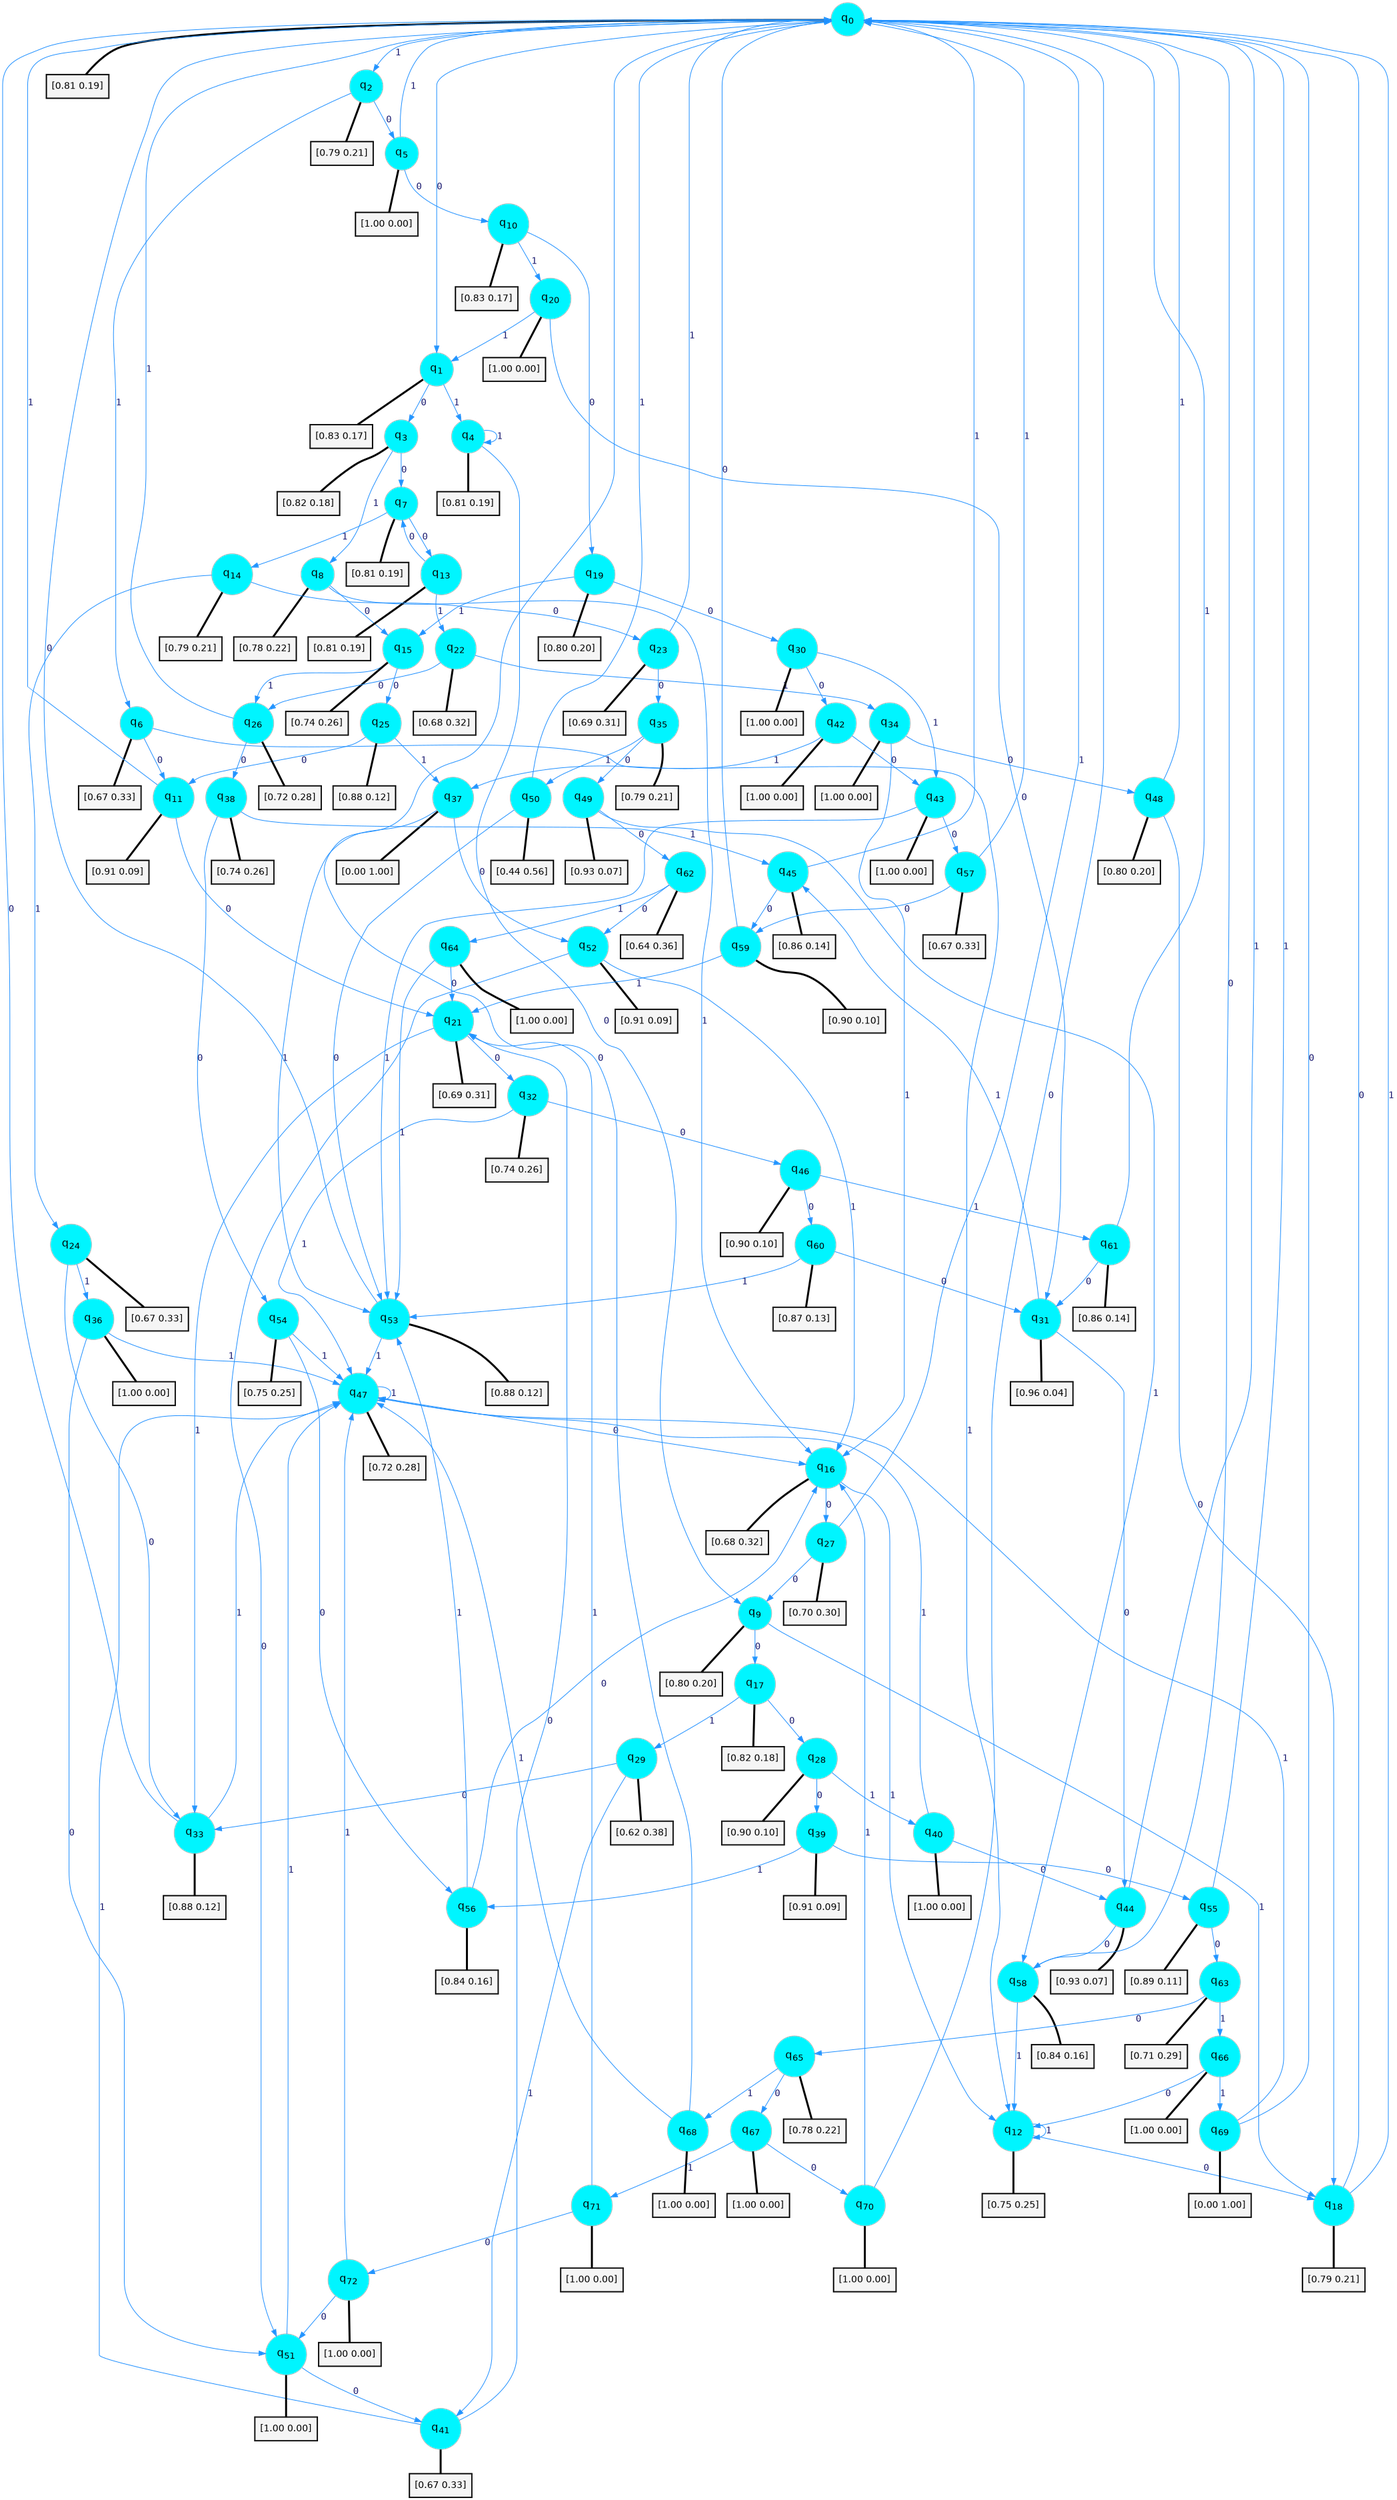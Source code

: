 digraph G {
graph [
bgcolor=transparent, dpi=300, rankdir=TD, size="40,25"];
node [
color=gray, fillcolor=turquoise1, fontcolor=black, fontname=Helvetica, fontsize=16, fontweight=bold, shape=circle, style=filled];
edge [
arrowsize=1, color=dodgerblue1, fontcolor=midnightblue, fontname=courier, fontweight=bold, penwidth=1, style=solid, weight=20];
0[label=<q<SUB>0</SUB>>];
1[label=<q<SUB>1</SUB>>];
2[label=<q<SUB>2</SUB>>];
3[label=<q<SUB>3</SUB>>];
4[label=<q<SUB>4</SUB>>];
5[label=<q<SUB>5</SUB>>];
6[label=<q<SUB>6</SUB>>];
7[label=<q<SUB>7</SUB>>];
8[label=<q<SUB>8</SUB>>];
9[label=<q<SUB>9</SUB>>];
10[label=<q<SUB>10</SUB>>];
11[label=<q<SUB>11</SUB>>];
12[label=<q<SUB>12</SUB>>];
13[label=<q<SUB>13</SUB>>];
14[label=<q<SUB>14</SUB>>];
15[label=<q<SUB>15</SUB>>];
16[label=<q<SUB>16</SUB>>];
17[label=<q<SUB>17</SUB>>];
18[label=<q<SUB>18</SUB>>];
19[label=<q<SUB>19</SUB>>];
20[label=<q<SUB>20</SUB>>];
21[label=<q<SUB>21</SUB>>];
22[label=<q<SUB>22</SUB>>];
23[label=<q<SUB>23</SUB>>];
24[label=<q<SUB>24</SUB>>];
25[label=<q<SUB>25</SUB>>];
26[label=<q<SUB>26</SUB>>];
27[label=<q<SUB>27</SUB>>];
28[label=<q<SUB>28</SUB>>];
29[label=<q<SUB>29</SUB>>];
30[label=<q<SUB>30</SUB>>];
31[label=<q<SUB>31</SUB>>];
32[label=<q<SUB>32</SUB>>];
33[label=<q<SUB>33</SUB>>];
34[label=<q<SUB>34</SUB>>];
35[label=<q<SUB>35</SUB>>];
36[label=<q<SUB>36</SUB>>];
37[label=<q<SUB>37</SUB>>];
38[label=<q<SUB>38</SUB>>];
39[label=<q<SUB>39</SUB>>];
40[label=<q<SUB>40</SUB>>];
41[label=<q<SUB>41</SUB>>];
42[label=<q<SUB>42</SUB>>];
43[label=<q<SUB>43</SUB>>];
44[label=<q<SUB>44</SUB>>];
45[label=<q<SUB>45</SUB>>];
46[label=<q<SUB>46</SUB>>];
47[label=<q<SUB>47</SUB>>];
48[label=<q<SUB>48</SUB>>];
49[label=<q<SUB>49</SUB>>];
50[label=<q<SUB>50</SUB>>];
51[label=<q<SUB>51</SUB>>];
52[label=<q<SUB>52</SUB>>];
53[label=<q<SUB>53</SUB>>];
54[label=<q<SUB>54</SUB>>];
55[label=<q<SUB>55</SUB>>];
56[label=<q<SUB>56</SUB>>];
57[label=<q<SUB>57</SUB>>];
58[label=<q<SUB>58</SUB>>];
59[label=<q<SUB>59</SUB>>];
60[label=<q<SUB>60</SUB>>];
61[label=<q<SUB>61</SUB>>];
62[label=<q<SUB>62</SUB>>];
63[label=<q<SUB>63</SUB>>];
64[label=<q<SUB>64</SUB>>];
65[label=<q<SUB>65</SUB>>];
66[label=<q<SUB>66</SUB>>];
67[label=<q<SUB>67</SUB>>];
68[label=<q<SUB>68</SUB>>];
69[label=<q<SUB>69</SUB>>];
70[label=<q<SUB>70</SUB>>];
71[label=<q<SUB>71</SUB>>];
72[label=<q<SUB>72</SUB>>];
73[label="[0.81 0.19]", shape=box,fontcolor=black, fontname=Helvetica, fontsize=14, penwidth=2, fillcolor=whitesmoke,color=black];
74[label="[0.83 0.17]", shape=box,fontcolor=black, fontname=Helvetica, fontsize=14, penwidth=2, fillcolor=whitesmoke,color=black];
75[label="[0.79 0.21]", shape=box,fontcolor=black, fontname=Helvetica, fontsize=14, penwidth=2, fillcolor=whitesmoke,color=black];
76[label="[0.82 0.18]", shape=box,fontcolor=black, fontname=Helvetica, fontsize=14, penwidth=2, fillcolor=whitesmoke,color=black];
77[label="[0.81 0.19]", shape=box,fontcolor=black, fontname=Helvetica, fontsize=14, penwidth=2, fillcolor=whitesmoke,color=black];
78[label="[1.00 0.00]", shape=box,fontcolor=black, fontname=Helvetica, fontsize=14, penwidth=2, fillcolor=whitesmoke,color=black];
79[label="[0.67 0.33]", shape=box,fontcolor=black, fontname=Helvetica, fontsize=14, penwidth=2, fillcolor=whitesmoke,color=black];
80[label="[0.81 0.19]", shape=box,fontcolor=black, fontname=Helvetica, fontsize=14, penwidth=2, fillcolor=whitesmoke,color=black];
81[label="[0.78 0.22]", shape=box,fontcolor=black, fontname=Helvetica, fontsize=14, penwidth=2, fillcolor=whitesmoke,color=black];
82[label="[0.80 0.20]", shape=box,fontcolor=black, fontname=Helvetica, fontsize=14, penwidth=2, fillcolor=whitesmoke,color=black];
83[label="[0.83 0.17]", shape=box,fontcolor=black, fontname=Helvetica, fontsize=14, penwidth=2, fillcolor=whitesmoke,color=black];
84[label="[0.91 0.09]", shape=box,fontcolor=black, fontname=Helvetica, fontsize=14, penwidth=2, fillcolor=whitesmoke,color=black];
85[label="[0.75 0.25]", shape=box,fontcolor=black, fontname=Helvetica, fontsize=14, penwidth=2, fillcolor=whitesmoke,color=black];
86[label="[0.81 0.19]", shape=box,fontcolor=black, fontname=Helvetica, fontsize=14, penwidth=2, fillcolor=whitesmoke,color=black];
87[label="[0.79 0.21]", shape=box,fontcolor=black, fontname=Helvetica, fontsize=14, penwidth=2, fillcolor=whitesmoke,color=black];
88[label="[0.74 0.26]", shape=box,fontcolor=black, fontname=Helvetica, fontsize=14, penwidth=2, fillcolor=whitesmoke,color=black];
89[label="[0.68 0.32]", shape=box,fontcolor=black, fontname=Helvetica, fontsize=14, penwidth=2, fillcolor=whitesmoke,color=black];
90[label="[0.82 0.18]", shape=box,fontcolor=black, fontname=Helvetica, fontsize=14, penwidth=2, fillcolor=whitesmoke,color=black];
91[label="[0.79 0.21]", shape=box,fontcolor=black, fontname=Helvetica, fontsize=14, penwidth=2, fillcolor=whitesmoke,color=black];
92[label="[0.80 0.20]", shape=box,fontcolor=black, fontname=Helvetica, fontsize=14, penwidth=2, fillcolor=whitesmoke,color=black];
93[label="[1.00 0.00]", shape=box,fontcolor=black, fontname=Helvetica, fontsize=14, penwidth=2, fillcolor=whitesmoke,color=black];
94[label="[0.69 0.31]", shape=box,fontcolor=black, fontname=Helvetica, fontsize=14, penwidth=2, fillcolor=whitesmoke,color=black];
95[label="[0.68 0.32]", shape=box,fontcolor=black, fontname=Helvetica, fontsize=14, penwidth=2, fillcolor=whitesmoke,color=black];
96[label="[0.69 0.31]", shape=box,fontcolor=black, fontname=Helvetica, fontsize=14, penwidth=2, fillcolor=whitesmoke,color=black];
97[label="[0.67 0.33]", shape=box,fontcolor=black, fontname=Helvetica, fontsize=14, penwidth=2, fillcolor=whitesmoke,color=black];
98[label="[0.88 0.12]", shape=box,fontcolor=black, fontname=Helvetica, fontsize=14, penwidth=2, fillcolor=whitesmoke,color=black];
99[label="[0.72 0.28]", shape=box,fontcolor=black, fontname=Helvetica, fontsize=14, penwidth=2, fillcolor=whitesmoke,color=black];
100[label="[0.70 0.30]", shape=box,fontcolor=black, fontname=Helvetica, fontsize=14, penwidth=2, fillcolor=whitesmoke,color=black];
101[label="[0.90 0.10]", shape=box,fontcolor=black, fontname=Helvetica, fontsize=14, penwidth=2, fillcolor=whitesmoke,color=black];
102[label="[0.62 0.38]", shape=box,fontcolor=black, fontname=Helvetica, fontsize=14, penwidth=2, fillcolor=whitesmoke,color=black];
103[label="[1.00 0.00]", shape=box,fontcolor=black, fontname=Helvetica, fontsize=14, penwidth=2, fillcolor=whitesmoke,color=black];
104[label="[0.96 0.04]", shape=box,fontcolor=black, fontname=Helvetica, fontsize=14, penwidth=2, fillcolor=whitesmoke,color=black];
105[label="[0.74 0.26]", shape=box,fontcolor=black, fontname=Helvetica, fontsize=14, penwidth=2, fillcolor=whitesmoke,color=black];
106[label="[0.88 0.12]", shape=box,fontcolor=black, fontname=Helvetica, fontsize=14, penwidth=2, fillcolor=whitesmoke,color=black];
107[label="[1.00 0.00]", shape=box,fontcolor=black, fontname=Helvetica, fontsize=14, penwidth=2, fillcolor=whitesmoke,color=black];
108[label="[0.79 0.21]", shape=box,fontcolor=black, fontname=Helvetica, fontsize=14, penwidth=2, fillcolor=whitesmoke,color=black];
109[label="[1.00 0.00]", shape=box,fontcolor=black, fontname=Helvetica, fontsize=14, penwidth=2, fillcolor=whitesmoke,color=black];
110[label="[0.00 1.00]", shape=box,fontcolor=black, fontname=Helvetica, fontsize=14, penwidth=2, fillcolor=whitesmoke,color=black];
111[label="[0.74 0.26]", shape=box,fontcolor=black, fontname=Helvetica, fontsize=14, penwidth=2, fillcolor=whitesmoke,color=black];
112[label="[0.91 0.09]", shape=box,fontcolor=black, fontname=Helvetica, fontsize=14, penwidth=2, fillcolor=whitesmoke,color=black];
113[label="[1.00 0.00]", shape=box,fontcolor=black, fontname=Helvetica, fontsize=14, penwidth=2, fillcolor=whitesmoke,color=black];
114[label="[0.67 0.33]", shape=box,fontcolor=black, fontname=Helvetica, fontsize=14, penwidth=2, fillcolor=whitesmoke,color=black];
115[label="[1.00 0.00]", shape=box,fontcolor=black, fontname=Helvetica, fontsize=14, penwidth=2, fillcolor=whitesmoke,color=black];
116[label="[1.00 0.00]", shape=box,fontcolor=black, fontname=Helvetica, fontsize=14, penwidth=2, fillcolor=whitesmoke,color=black];
117[label="[0.93 0.07]", shape=box,fontcolor=black, fontname=Helvetica, fontsize=14, penwidth=2, fillcolor=whitesmoke,color=black];
118[label="[0.86 0.14]", shape=box,fontcolor=black, fontname=Helvetica, fontsize=14, penwidth=2, fillcolor=whitesmoke,color=black];
119[label="[0.90 0.10]", shape=box,fontcolor=black, fontname=Helvetica, fontsize=14, penwidth=2, fillcolor=whitesmoke,color=black];
120[label="[0.72 0.28]", shape=box,fontcolor=black, fontname=Helvetica, fontsize=14, penwidth=2, fillcolor=whitesmoke,color=black];
121[label="[0.80 0.20]", shape=box,fontcolor=black, fontname=Helvetica, fontsize=14, penwidth=2, fillcolor=whitesmoke,color=black];
122[label="[0.93 0.07]", shape=box,fontcolor=black, fontname=Helvetica, fontsize=14, penwidth=2, fillcolor=whitesmoke,color=black];
123[label="[0.44 0.56]", shape=box,fontcolor=black, fontname=Helvetica, fontsize=14, penwidth=2, fillcolor=whitesmoke,color=black];
124[label="[1.00 0.00]", shape=box,fontcolor=black, fontname=Helvetica, fontsize=14, penwidth=2, fillcolor=whitesmoke,color=black];
125[label="[0.91 0.09]", shape=box,fontcolor=black, fontname=Helvetica, fontsize=14, penwidth=2, fillcolor=whitesmoke,color=black];
126[label="[0.88 0.12]", shape=box,fontcolor=black, fontname=Helvetica, fontsize=14, penwidth=2, fillcolor=whitesmoke,color=black];
127[label="[0.75 0.25]", shape=box,fontcolor=black, fontname=Helvetica, fontsize=14, penwidth=2, fillcolor=whitesmoke,color=black];
128[label="[0.89 0.11]", shape=box,fontcolor=black, fontname=Helvetica, fontsize=14, penwidth=2, fillcolor=whitesmoke,color=black];
129[label="[0.84 0.16]", shape=box,fontcolor=black, fontname=Helvetica, fontsize=14, penwidth=2, fillcolor=whitesmoke,color=black];
130[label="[0.67 0.33]", shape=box,fontcolor=black, fontname=Helvetica, fontsize=14, penwidth=2, fillcolor=whitesmoke,color=black];
131[label="[0.84 0.16]", shape=box,fontcolor=black, fontname=Helvetica, fontsize=14, penwidth=2, fillcolor=whitesmoke,color=black];
132[label="[0.90 0.10]", shape=box,fontcolor=black, fontname=Helvetica, fontsize=14, penwidth=2, fillcolor=whitesmoke,color=black];
133[label="[0.87 0.13]", shape=box,fontcolor=black, fontname=Helvetica, fontsize=14, penwidth=2, fillcolor=whitesmoke,color=black];
134[label="[0.86 0.14]", shape=box,fontcolor=black, fontname=Helvetica, fontsize=14, penwidth=2, fillcolor=whitesmoke,color=black];
135[label="[0.64 0.36]", shape=box,fontcolor=black, fontname=Helvetica, fontsize=14, penwidth=2, fillcolor=whitesmoke,color=black];
136[label="[0.71 0.29]", shape=box,fontcolor=black, fontname=Helvetica, fontsize=14, penwidth=2, fillcolor=whitesmoke,color=black];
137[label="[1.00 0.00]", shape=box,fontcolor=black, fontname=Helvetica, fontsize=14, penwidth=2, fillcolor=whitesmoke,color=black];
138[label="[0.78 0.22]", shape=box,fontcolor=black, fontname=Helvetica, fontsize=14, penwidth=2, fillcolor=whitesmoke,color=black];
139[label="[1.00 0.00]", shape=box,fontcolor=black, fontname=Helvetica, fontsize=14, penwidth=2, fillcolor=whitesmoke,color=black];
140[label="[1.00 0.00]", shape=box,fontcolor=black, fontname=Helvetica, fontsize=14, penwidth=2, fillcolor=whitesmoke,color=black];
141[label="[1.00 0.00]", shape=box,fontcolor=black, fontname=Helvetica, fontsize=14, penwidth=2, fillcolor=whitesmoke,color=black];
142[label="[0.00 1.00]", shape=box,fontcolor=black, fontname=Helvetica, fontsize=14, penwidth=2, fillcolor=whitesmoke,color=black];
143[label="[1.00 0.00]", shape=box,fontcolor=black, fontname=Helvetica, fontsize=14, penwidth=2, fillcolor=whitesmoke,color=black];
144[label="[1.00 0.00]", shape=box,fontcolor=black, fontname=Helvetica, fontsize=14, penwidth=2, fillcolor=whitesmoke,color=black];
145[label="[1.00 0.00]", shape=box,fontcolor=black, fontname=Helvetica, fontsize=14, penwidth=2, fillcolor=whitesmoke,color=black];
0->1 [label=0];
0->2 [label=1];
0->73 [arrowhead=none, penwidth=3,color=black];
1->3 [label=0];
1->4 [label=1];
1->74 [arrowhead=none, penwidth=3,color=black];
2->5 [label=0];
2->6 [label=1];
2->75 [arrowhead=none, penwidth=3,color=black];
3->7 [label=0];
3->8 [label=1];
3->76 [arrowhead=none, penwidth=3,color=black];
4->9 [label=0];
4->4 [label=1];
4->77 [arrowhead=none, penwidth=3,color=black];
5->10 [label=0];
5->0 [label=1];
5->78 [arrowhead=none, penwidth=3,color=black];
6->11 [label=0];
6->12 [label=1];
6->79 [arrowhead=none, penwidth=3,color=black];
7->13 [label=0];
7->14 [label=1];
7->80 [arrowhead=none, penwidth=3,color=black];
8->15 [label=0];
8->16 [label=1];
8->81 [arrowhead=none, penwidth=3,color=black];
9->17 [label=0];
9->18 [label=1];
9->82 [arrowhead=none, penwidth=3,color=black];
10->19 [label=0];
10->20 [label=1];
10->83 [arrowhead=none, penwidth=3,color=black];
11->21 [label=0];
11->0 [label=1];
11->84 [arrowhead=none, penwidth=3,color=black];
12->18 [label=0];
12->12 [label=1];
12->85 [arrowhead=none, penwidth=3,color=black];
13->7 [label=0];
13->22 [label=1];
13->86 [arrowhead=none, penwidth=3,color=black];
14->23 [label=0];
14->24 [label=1];
14->87 [arrowhead=none, penwidth=3,color=black];
15->25 [label=0];
15->26 [label=1];
15->88 [arrowhead=none, penwidth=3,color=black];
16->27 [label=0];
16->12 [label=1];
16->89 [arrowhead=none, penwidth=3,color=black];
17->28 [label=0];
17->29 [label=1];
17->90 [arrowhead=none, penwidth=3,color=black];
18->0 [label=0];
18->0 [label=1];
18->91 [arrowhead=none, penwidth=3,color=black];
19->30 [label=0];
19->15 [label=1];
19->92 [arrowhead=none, penwidth=3,color=black];
20->31 [label=0];
20->1 [label=1];
20->93 [arrowhead=none, penwidth=3,color=black];
21->32 [label=0];
21->33 [label=1];
21->94 [arrowhead=none, penwidth=3,color=black];
22->26 [label=0];
22->34 [label=1];
22->95 [arrowhead=none, penwidth=3,color=black];
23->35 [label=0];
23->0 [label=1];
23->96 [arrowhead=none, penwidth=3,color=black];
24->33 [label=0];
24->36 [label=1];
24->97 [arrowhead=none, penwidth=3,color=black];
25->11 [label=0];
25->37 [label=1];
25->98 [arrowhead=none, penwidth=3,color=black];
26->38 [label=0];
26->0 [label=1];
26->99 [arrowhead=none, penwidth=3,color=black];
27->9 [label=0];
27->0 [label=1];
27->100 [arrowhead=none, penwidth=3,color=black];
28->39 [label=0];
28->40 [label=1];
28->101 [arrowhead=none, penwidth=3,color=black];
29->33 [label=0];
29->41 [label=1];
29->102 [arrowhead=none, penwidth=3,color=black];
30->42 [label=0];
30->43 [label=1];
30->103 [arrowhead=none, penwidth=3,color=black];
31->44 [label=0];
31->45 [label=1];
31->104 [arrowhead=none, penwidth=3,color=black];
32->46 [label=0];
32->47 [label=1];
32->105 [arrowhead=none, penwidth=3,color=black];
33->0 [label=0];
33->47 [label=1];
33->106 [arrowhead=none, penwidth=3,color=black];
34->48 [label=0];
34->16 [label=1];
34->107 [arrowhead=none, penwidth=3,color=black];
35->49 [label=0];
35->50 [label=1];
35->108 [arrowhead=none, penwidth=3,color=black];
36->51 [label=0];
36->47 [label=1];
36->109 [arrowhead=none, penwidth=3,color=black];
37->52 [label=0];
37->53 [label=1];
37->110 [arrowhead=none, penwidth=3,color=black];
38->54 [label=0];
38->45 [label=1];
38->111 [arrowhead=none, penwidth=3,color=black];
39->55 [label=0];
39->56 [label=1];
39->112 [arrowhead=none, penwidth=3,color=black];
40->44 [label=0];
40->47 [label=1];
40->113 [arrowhead=none, penwidth=3,color=black];
41->21 [label=0];
41->47 [label=1];
41->114 [arrowhead=none, penwidth=3,color=black];
42->43 [label=0];
42->37 [label=1];
42->115 [arrowhead=none, penwidth=3,color=black];
43->57 [label=0];
43->53 [label=1];
43->116 [arrowhead=none, penwidth=3,color=black];
44->58 [label=0];
44->0 [label=1];
44->117 [arrowhead=none, penwidth=3,color=black];
45->59 [label=0];
45->0 [label=1];
45->118 [arrowhead=none, penwidth=3,color=black];
46->60 [label=0];
46->61 [label=1];
46->119 [arrowhead=none, penwidth=3,color=black];
47->16 [label=0];
47->47 [label=1];
47->120 [arrowhead=none, penwidth=3,color=black];
48->18 [label=0];
48->0 [label=1];
48->121 [arrowhead=none, penwidth=3,color=black];
49->62 [label=0];
49->58 [label=1];
49->122 [arrowhead=none, penwidth=3,color=black];
50->53 [label=0];
50->0 [label=1];
50->123 [arrowhead=none, penwidth=3,color=black];
51->41 [label=0];
51->47 [label=1];
51->124 [arrowhead=none, penwidth=3,color=black];
52->51 [label=0];
52->16 [label=1];
52->125 [arrowhead=none, penwidth=3,color=black];
53->0 [label=0];
53->47 [label=1];
53->126 [arrowhead=none, penwidth=3,color=black];
54->56 [label=0];
54->47 [label=1];
54->127 [arrowhead=none, penwidth=3,color=black];
55->63 [label=0];
55->0 [label=1];
55->128 [arrowhead=none, penwidth=3,color=black];
56->16 [label=0];
56->53 [label=1];
56->129 [arrowhead=none, penwidth=3,color=black];
57->59 [label=0];
57->0 [label=1];
57->130 [arrowhead=none, penwidth=3,color=black];
58->0 [label=0];
58->12 [label=1];
58->131 [arrowhead=none, penwidth=3,color=black];
59->0 [label=0];
59->21 [label=1];
59->132 [arrowhead=none, penwidth=3,color=black];
60->31 [label=0];
60->53 [label=1];
60->133 [arrowhead=none, penwidth=3,color=black];
61->31 [label=0];
61->0 [label=1];
61->134 [arrowhead=none, penwidth=3,color=black];
62->52 [label=0];
62->64 [label=1];
62->135 [arrowhead=none, penwidth=3,color=black];
63->65 [label=0];
63->66 [label=1];
63->136 [arrowhead=none, penwidth=3,color=black];
64->21 [label=0];
64->53 [label=1];
64->137 [arrowhead=none, penwidth=3,color=black];
65->67 [label=0];
65->68 [label=1];
65->138 [arrowhead=none, penwidth=3,color=black];
66->12 [label=0];
66->69 [label=1];
66->139 [arrowhead=none, penwidth=3,color=black];
67->70 [label=0];
67->71 [label=1];
67->140 [arrowhead=none, penwidth=3,color=black];
68->0 [label=0];
68->47 [label=1];
68->141 [arrowhead=none, penwidth=3,color=black];
69->0 [label=0];
69->47 [label=1];
69->142 [arrowhead=none, penwidth=3,color=black];
70->0 [label=0];
70->16 [label=1];
70->143 [arrowhead=none, penwidth=3,color=black];
71->72 [label=0];
71->21 [label=1];
71->144 [arrowhead=none, penwidth=3,color=black];
72->51 [label=0];
72->47 [label=1];
72->145 [arrowhead=none, penwidth=3,color=black];
}
